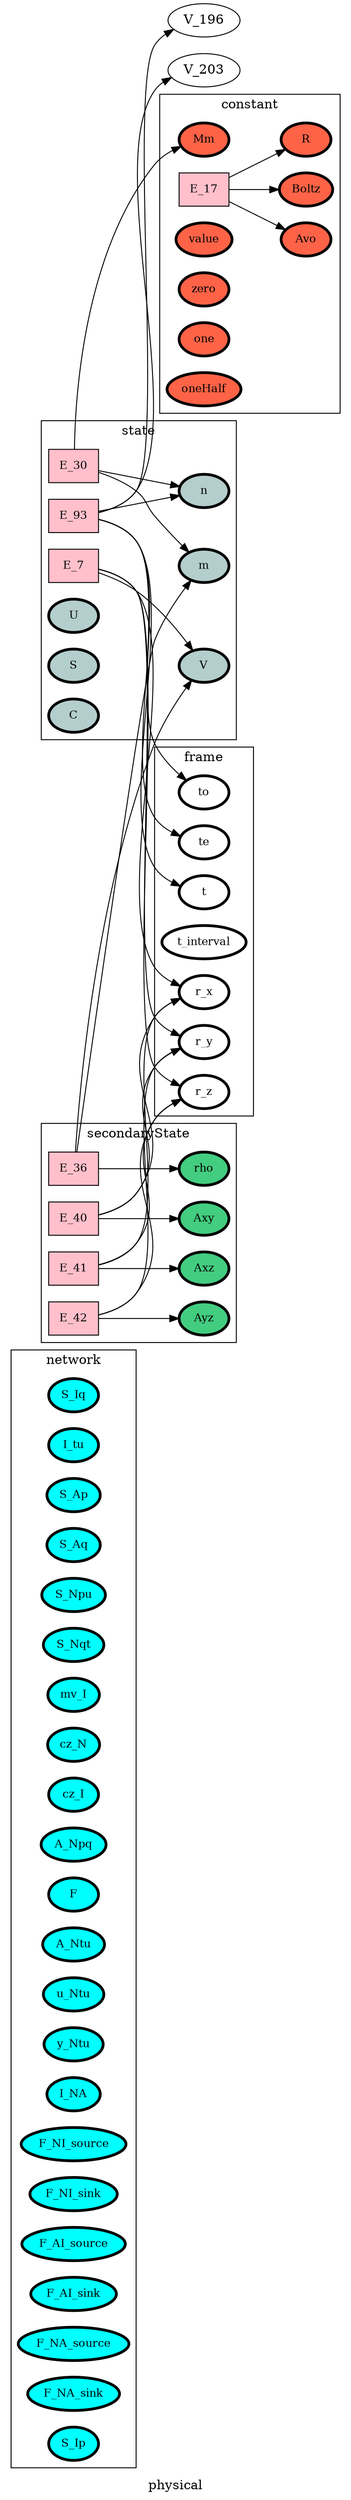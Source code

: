 digraph physical {
label=physical;
rankdir=LR;
subgraph cluster_physical___network {
label=network;
rankdir=LR;
V_10 [fillcolor=cyan, fontsize=12, label=S_Iq, penwidth=3, style=filled];
V_11 [fillcolor=cyan, fontsize=12, label=I_tu, penwidth=3, style=filled];
V_12 [fillcolor=cyan, fontsize=12, label=S_Ap, penwidth=3, style=filled];
V_13 [fillcolor=cyan, fontsize=12, label=S_Aq, penwidth=3, style=filled];
V_14 [fillcolor=cyan, fontsize=12, label=S_Npu, penwidth=3, style=filled];
V_15 [fillcolor=cyan, fontsize=12, label=S_Nqt, penwidth=3, style=filled];
V_16 [fillcolor=cyan, fontsize=12, label=mv_I, penwidth=3, style=filled];
V_17 [fillcolor=cyan, fontsize=12, label=cz_N, penwidth=3, style=filled];
V_18 [fillcolor=cyan, fontsize=12, label=cz_I, penwidth=3, style=filled];
V_19 [fillcolor=cyan, fontsize=12, label=A_Npq, penwidth=3, style=filled];
V_2 [fillcolor=cyan, fontsize=12, label=F, penwidth=3, style=filled];
V_20 [fillcolor=cyan, fontsize=12, label=A_Ntu, penwidth=3, style=filled];
V_21 [fillcolor=cyan, fontsize=12, label=u_Ntu, penwidth=3, style=filled];
V_22 [fillcolor=cyan, fontsize=12, label=y_Ntu, penwidth=3, style=filled];
V_27 [fillcolor=cyan, fontsize=12, label=I_NA, penwidth=3, style=filled];
V_3 [fillcolor=cyan, fontsize=12, label=F_NI_source, penwidth=3, style=filled];
V_4 [fillcolor=cyan, fontsize=12, label=F_NI_sink, penwidth=3, style=filled];
V_5 [fillcolor=cyan, fontsize=12, label=F_AI_source, penwidth=3, style=filled];
V_6 [fillcolor=cyan, fontsize=12, label=F_AI_sink, penwidth=3, style=filled];
V_7 [fillcolor=cyan, fontsize=12, label=F_NA_source, penwidth=3, style=filled];
V_8 [fillcolor=cyan, fontsize=12, label=F_NA_sink, penwidth=3, style=filled];
V_9 [fillcolor=cyan, fontsize=12, label=S_Ip, penwidth=3, style=filled];
}

subgraph cluster_physical___differenceOperator {
label=differenceOperator;
rankdir=LR;
}

subgraph cluster_physical___frame {
label=frame;
rankdir=LR;
V_1 [fillcolor=white, fontsize=12, label=t, penwidth=3, style=filled];
V_105 [fillcolor=white, fontsize=12, label=to, penwidth=3, style=filled];
V_106 [fillcolor=white, fontsize=12, label=te, penwidth=3, style=filled];
V_107 [fillcolor=white, fontsize=12, label=t_interval, penwidth=3, style=filled];
V_23 [fillcolor=white, fontsize=12, label=r_x, penwidth=3, style=filled];
V_24 [fillcolor=white, fontsize=12, label=r_y, penwidth=3, style=filled];
V_25 [fillcolor=white, fontsize=12, label=r_z, penwidth=3, style=filled];
}

E_7 -> V_23  [splines=ortho];
E_7 -> V_24  [splines=ortho];
E_7 -> V_25  [splines=ortho];
E_93 -> V_1  [splines=ortho];
E_93 -> V_105  [splines=ortho];
E_93 -> V_106  [splines=ortho];
E_93 -> V_196  [splines=ortho];
E_93 -> V_203  [splines=ortho];
E_30 -> V_111  [splines=ortho];
E_30 -> V_132  [splines=ortho];
subgraph cluster_physical___state {
label=state;
rankdir=LR;
V_108 [fillcolor=lightcyan3, fontsize=12, label=U, penwidth=3, style=filled];
V_109 [fillcolor=lightcyan3, fontsize=12, label=S, penwidth=3, style=filled];
V_110 [fillcolor=lightcyan3, fontsize=12, label=V, penwidth=3, style=filled];
V_111 [fillcolor=lightcyan3, fontsize=12, label=n, penwidth=3, style=filled];
V_137 [fillcolor=lightcyan3, fontsize=12, label=m, penwidth=3, style=filled];
V_144 [fillcolor=lightcyan3, fontsize=12, label=C, penwidth=3, style=filled];
E_7 [fillcolor=pink, fontsize=12, shape=box, style=filled];
E_7 -> V_110  [splines=ortho];
E_93 [fillcolor=pink, fontsize=12, shape=box, style=filled];
E_93 -> V_111  [splines=ortho];
E_30 [fillcolor=pink, fontsize=12, shape=box, style=filled];
E_30 -> V_137  [splines=ortho];
}

E_17 -> V_121  [splines=ortho];
E_17 -> V_122  [splines=ortho];
subgraph cluster_physical___constant {
label=constant;
rankdir=LR;
V_101 [fillcolor=tomato, fontsize=12, label=value, penwidth=3, style=filled];
V_102 [fillcolor=tomato, fontsize=12, label=zero, penwidth=3, style=filled];
V_103 [fillcolor=tomato, fontsize=12, label=one, penwidth=3, style=filled];
V_104 [fillcolor=tomato, fontsize=12, label=oneHalf, penwidth=3, style=filled];
V_121 [fillcolor=tomato, fontsize=12, label=Avo, penwidth=3, style=filled];
V_122 [fillcolor=tomato, fontsize=12, label=Boltz, penwidth=3, style=filled];
V_123 [fillcolor=tomato, fontsize=12, label=R, penwidth=3, style=filled];
V_132 [fillcolor=tomato, fontsize=12, label=Mm, penwidth=3, style=filled];
E_17 [fillcolor=pink, fontsize=12, shape=box, style=filled];
E_17 -> V_123  [splines=ortho];
}

subgraph cluster_physical___effort {
label=effort;
rankdir=LR;
}

E_36 -> V_110  [splines=ortho];
E_36 -> V_137  [splines=ortho];
E_40 -> V_23  [splines=ortho];
E_40 -> V_24  [splines=ortho];
E_41 -> V_23  [splines=ortho];
E_41 -> V_25  [splines=ortho];
E_42 -> V_24  [splines=ortho];
E_42 -> V_25  [splines=ortho];
subgraph cluster_physical___secondaryState {
label=secondaryState;
rankdir=LR;
V_143 [fillcolor=seagreen3, fontsize=12, label=rho, penwidth=3, style=filled];
V_148 [fillcolor=seagreen3, fontsize=12, label=Axy, penwidth=3, style=filled];
V_149 [fillcolor=seagreen3, fontsize=12, label=Axz, penwidth=3, style=filled];
V_150 [fillcolor=seagreen3, fontsize=12, label=Ayz, penwidth=3, style=filled];
E_36 [fillcolor=pink, fontsize=12, shape=box, style=filled];
E_36 -> V_143  [splines=ortho];
E_40 [fillcolor=pink, fontsize=12, shape=box, style=filled];
E_40 -> V_148  [splines=ortho];
E_41 [fillcolor=pink, fontsize=12, shape=box, style=filled];
E_41 -> V_149  [splines=ortho];
E_42 [fillcolor=pink, fontsize=12, shape=box, style=filled];
E_42 -> V_150  [splines=ortho];
}

subgraph cluster_physical___diffState {
label=diffState;
rankdir=LR;
}

subgraph cluster_physical___conversion {
label=conversion;
rankdir=LR;
}

subgraph cluster_physical___controlInput {
label=controlInput;
rankdir=LR;
}

subgraph cluster_physical___observation {
label=observation;
rankdir=LR;
}

}
